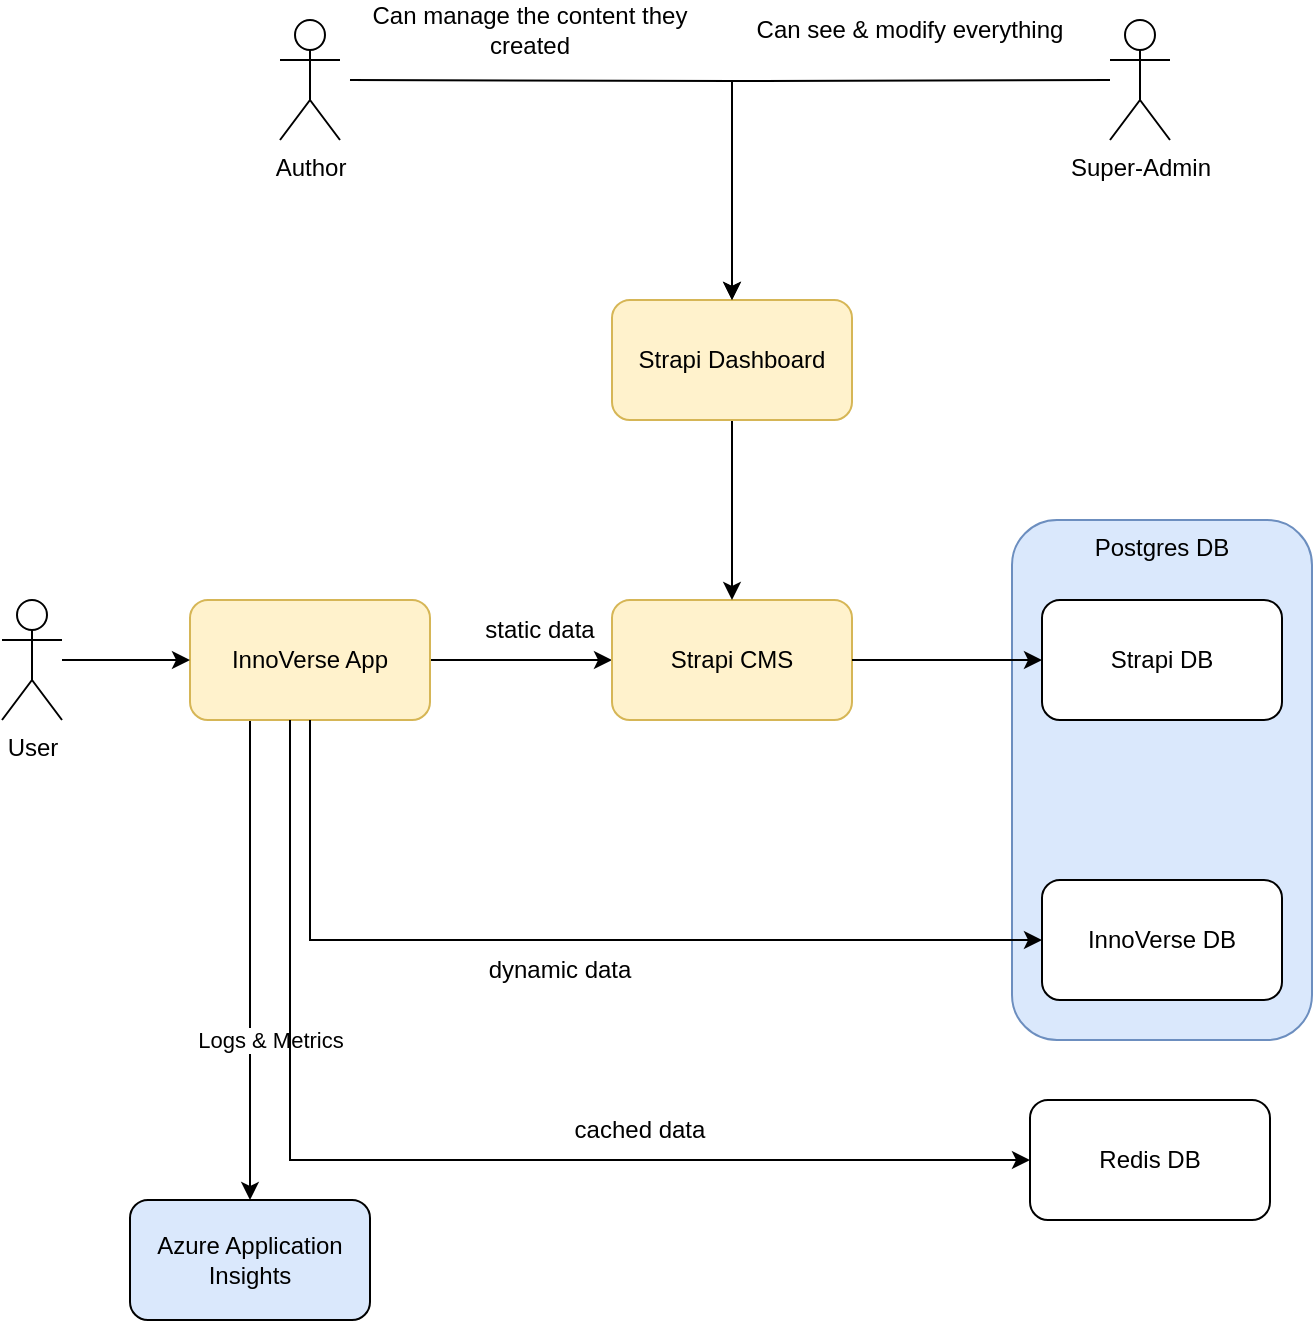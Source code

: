 <mxfile version="24.7.6">
  <diagram id="xtIG6tuGQbVlcSYzLZrs" name="Page-1">
    <mxGraphModel dx="1235" dy="1755" grid="1" gridSize="10" guides="1" tooltips="1" connect="1" arrows="1" fold="1" page="1" pageScale="1" pageWidth="850" pageHeight="1100" math="0" shadow="0">
      <root>
        <mxCell id="0" />
        <mxCell id="1" parent="0" />
        <mxCell id="FR-BnSLjtoxbdasmDhs4-12" style="edgeStyle=orthogonalEdgeStyle;rounded=0;orthogonalLoop=1;jettySize=auto;html=1;" parent="1" source="FR-BnSLjtoxbdasmDhs4-1" target="FR-BnSLjtoxbdasmDhs4-6" edge="1">
          <mxGeometry relative="1" as="geometry" />
        </mxCell>
        <mxCell id="BClhESeHMd-8SSeCkUbY-2" value="Logs &amp;amp; Metrics" style="edgeStyle=orthogonalEdgeStyle;rounded=0;orthogonalLoop=1;jettySize=auto;html=1;exitX=0.25;exitY=1;exitDx=0;exitDy=0;" parent="1" source="FR-BnSLjtoxbdasmDhs4-1" target="BClhESeHMd-8SSeCkUbY-3" edge="1">
          <mxGeometry x="0.333" y="10" relative="1" as="geometry">
            <mxPoint x="210" y="470" as="targetPoint" />
            <mxPoint as="offset" />
          </mxGeometry>
        </mxCell>
        <mxCell id="FR-BnSLjtoxbdasmDhs4-1" value="InnoVerse App" style="rounded=1;whiteSpace=wrap;html=1;fillColor=#fff2cc;strokeColor=#d6b656;" parent="1" vertex="1">
          <mxGeometry x="180" y="180" width="120" height="60" as="geometry" />
        </mxCell>
        <mxCell id="FR-BnSLjtoxbdasmDhs4-5" style="edgeStyle=orthogonalEdgeStyle;rounded=0;orthogonalLoop=1;jettySize=auto;html=1;entryX=0;entryY=0.5;entryDx=0;entryDy=0;" parent="1" source="FR-BnSLjtoxbdasmDhs4-2" target="FR-BnSLjtoxbdasmDhs4-1" edge="1">
          <mxGeometry relative="1" as="geometry" />
        </mxCell>
        <mxCell id="FR-BnSLjtoxbdasmDhs4-2" value="User" style="shape=umlActor;verticalLabelPosition=bottom;verticalAlign=top;html=1;outlineConnect=0;" parent="1" vertex="1">
          <mxGeometry x="86" y="180" width="30" height="60" as="geometry" />
        </mxCell>
        <mxCell id="FR-BnSLjtoxbdasmDhs4-6" value="Strapi CMS" style="rounded=1;whiteSpace=wrap;html=1;fillColor=#fff2cc;strokeColor=#d6b656;" parent="1" vertex="1">
          <mxGeometry x="391" y="180" width="120" height="60" as="geometry" />
        </mxCell>
        <mxCell id="FR-BnSLjtoxbdasmDhs4-13" style="edgeStyle=orthogonalEdgeStyle;rounded=0;orthogonalLoop=1;jettySize=auto;html=1;entryX=0.5;entryY=0;entryDx=0;entryDy=0;" parent="1" source="FR-BnSLjtoxbdasmDhs4-7" target="FR-BnSLjtoxbdasmDhs4-6" edge="1">
          <mxGeometry relative="1" as="geometry" />
        </mxCell>
        <mxCell id="FR-BnSLjtoxbdasmDhs4-7" value="Strapi Dashboard" style="rounded=1;whiteSpace=wrap;html=1;fillColor=#fff2cc;strokeColor=#d6b656;" parent="1" vertex="1">
          <mxGeometry x="391" y="30" width="120" height="60" as="geometry" />
        </mxCell>
        <mxCell id="FR-BnSLjtoxbdasmDhs4-8" value="Postgres DB" style="rounded=1;whiteSpace=wrap;html=1;align=center;horizontal=1;verticalAlign=top;fillColor=#DAE8FC;strokeColor=#6c8ebf;" parent="1" vertex="1">
          <mxGeometry x="591" y="140" width="150" height="260" as="geometry" />
        </mxCell>
        <mxCell id="FR-BnSLjtoxbdasmDhs4-9" value="Strapi DB" style="rounded=1;whiteSpace=wrap;html=1;" parent="1" vertex="1">
          <mxGeometry x="606" y="180" width="120" height="60" as="geometry" />
        </mxCell>
        <mxCell id="FR-BnSLjtoxbdasmDhs4-11" value="InnoVerse DB" style="rounded=1;whiteSpace=wrap;html=1;" parent="1" vertex="1">
          <mxGeometry x="606" y="320" width="120" height="60" as="geometry" />
        </mxCell>
        <mxCell id="FR-BnSLjtoxbdasmDhs4-15" value="" style="edgeStyle=orthogonalEdgeStyle;rounded=0;orthogonalLoop=1;jettySize=auto;html=1;" parent="1" target="FR-BnSLjtoxbdasmDhs4-7" edge="1">
          <mxGeometry relative="1" as="geometry">
            <mxPoint x="260" y="-80" as="sourcePoint" />
          </mxGeometry>
        </mxCell>
        <mxCell id="FR-BnSLjtoxbdasmDhs4-14" value="Author" style="shape=umlActor;verticalLabelPosition=bottom;verticalAlign=top;html=1;outlineConnect=0;" parent="1" vertex="1">
          <mxGeometry x="225" y="-110" width="30" height="60" as="geometry" />
        </mxCell>
        <mxCell id="FR-BnSLjtoxbdasmDhs4-17" style="edgeStyle=orthogonalEdgeStyle;rounded=0;orthogonalLoop=1;jettySize=auto;html=1;entryX=0.5;entryY=0;entryDx=0;entryDy=0;" parent="1" target="FR-BnSLjtoxbdasmDhs4-7" edge="1">
          <mxGeometry relative="1" as="geometry">
            <mxPoint x="640" y="-80" as="sourcePoint" />
          </mxGeometry>
        </mxCell>
        <mxCell id="FR-BnSLjtoxbdasmDhs4-16" value="Super-Admin" style="shape=umlActor;verticalLabelPosition=bottom;verticalAlign=top;html=1;outlineConnect=0;" parent="1" vertex="1">
          <mxGeometry x="640" y="-110" width="30" height="60" as="geometry" />
        </mxCell>
        <mxCell id="FR-BnSLjtoxbdasmDhs4-21" style="edgeStyle=orthogonalEdgeStyle;rounded=0;orthogonalLoop=1;jettySize=auto;html=1;entryX=0;entryY=0.5;entryDx=0;entryDy=0;" parent="1" source="FR-BnSLjtoxbdasmDhs4-6" target="FR-BnSLjtoxbdasmDhs4-9" edge="1">
          <mxGeometry relative="1" as="geometry" />
        </mxCell>
        <mxCell id="FR-BnSLjtoxbdasmDhs4-26" value="Can see &amp;amp; modify everything" style="text;html=1;strokeColor=none;fillColor=none;align=center;verticalAlign=middle;whiteSpace=wrap;rounded=0;" parent="1" vertex="1">
          <mxGeometry x="460" y="-120" width="160" height="30" as="geometry" />
        </mxCell>
        <mxCell id="FR-BnSLjtoxbdasmDhs4-27" value="Can manage the content they created" style="text;html=1;strokeColor=none;fillColor=none;align=center;verticalAlign=middle;whiteSpace=wrap;rounded=0;" parent="1" vertex="1">
          <mxGeometry x="270" y="-120" width="160" height="29" as="geometry" />
        </mxCell>
        <mxCell id="FR-BnSLjtoxbdasmDhs4-28" value="dynamic data" style="text;html=1;strokeColor=none;fillColor=none;align=center;verticalAlign=middle;whiteSpace=wrap;rounded=0;" parent="1" vertex="1">
          <mxGeometry x="310" y="350" width="110" height="30" as="geometry" />
        </mxCell>
        <mxCell id="FR-BnSLjtoxbdasmDhs4-31" value="static data" style="text;html=1;strokeColor=none;fillColor=none;align=center;verticalAlign=middle;whiteSpace=wrap;rounded=0;" parent="1" vertex="1">
          <mxGeometry x="300" y="180" width="110" height="30" as="geometry" />
        </mxCell>
        <mxCell id="FR-BnSLjtoxbdasmDhs4-30" style="edgeStyle=orthogonalEdgeStyle;rounded=0;orthogonalLoop=1;jettySize=auto;html=1;entryX=0;entryY=0.5;entryDx=0;entryDy=0;" parent="1" source="FR-BnSLjtoxbdasmDhs4-1" target="FR-BnSLjtoxbdasmDhs4-11" edge="1">
          <mxGeometry relative="1" as="geometry">
            <Array as="points">
              <mxPoint x="240" y="350" />
            </Array>
          </mxGeometry>
        </mxCell>
        <mxCell id="BClhESeHMd-8SSeCkUbY-3" value="Azure Application Insights" style="rounded=1;whiteSpace=wrap;html=1;fillColor=#DAE8FC;" parent="1" vertex="1">
          <mxGeometry x="150" y="480" width="120" height="60" as="geometry" />
        </mxCell>
        <mxCell id="M0OY3k_NNLBwqYX8wkG0-1" value="Redis DB" style="rounded=1;whiteSpace=wrap;html=1;" vertex="1" parent="1">
          <mxGeometry x="600" y="430" width="120" height="60" as="geometry" />
        </mxCell>
        <mxCell id="M0OY3k_NNLBwqYX8wkG0-2" style="edgeStyle=orthogonalEdgeStyle;rounded=0;orthogonalLoop=1;jettySize=auto;html=1;entryX=0;entryY=0.5;entryDx=0;entryDy=0;" edge="1" parent="1" target="M0OY3k_NNLBwqYX8wkG0-1">
          <mxGeometry relative="1" as="geometry">
            <Array as="points">
              <mxPoint x="230" y="240" />
              <mxPoint x="230" y="460" />
            </Array>
            <mxPoint x="230" y="240" as="sourcePoint" />
            <mxPoint x="616" y="360" as="targetPoint" />
          </mxGeometry>
        </mxCell>
        <mxCell id="M0OY3k_NNLBwqYX8wkG0-3" value="cached data" style="text;html=1;strokeColor=none;fillColor=none;align=center;verticalAlign=middle;whiteSpace=wrap;rounded=0;" vertex="1" parent="1">
          <mxGeometry x="350" y="430" width="110" height="30" as="geometry" />
        </mxCell>
      </root>
    </mxGraphModel>
  </diagram>
</mxfile>
